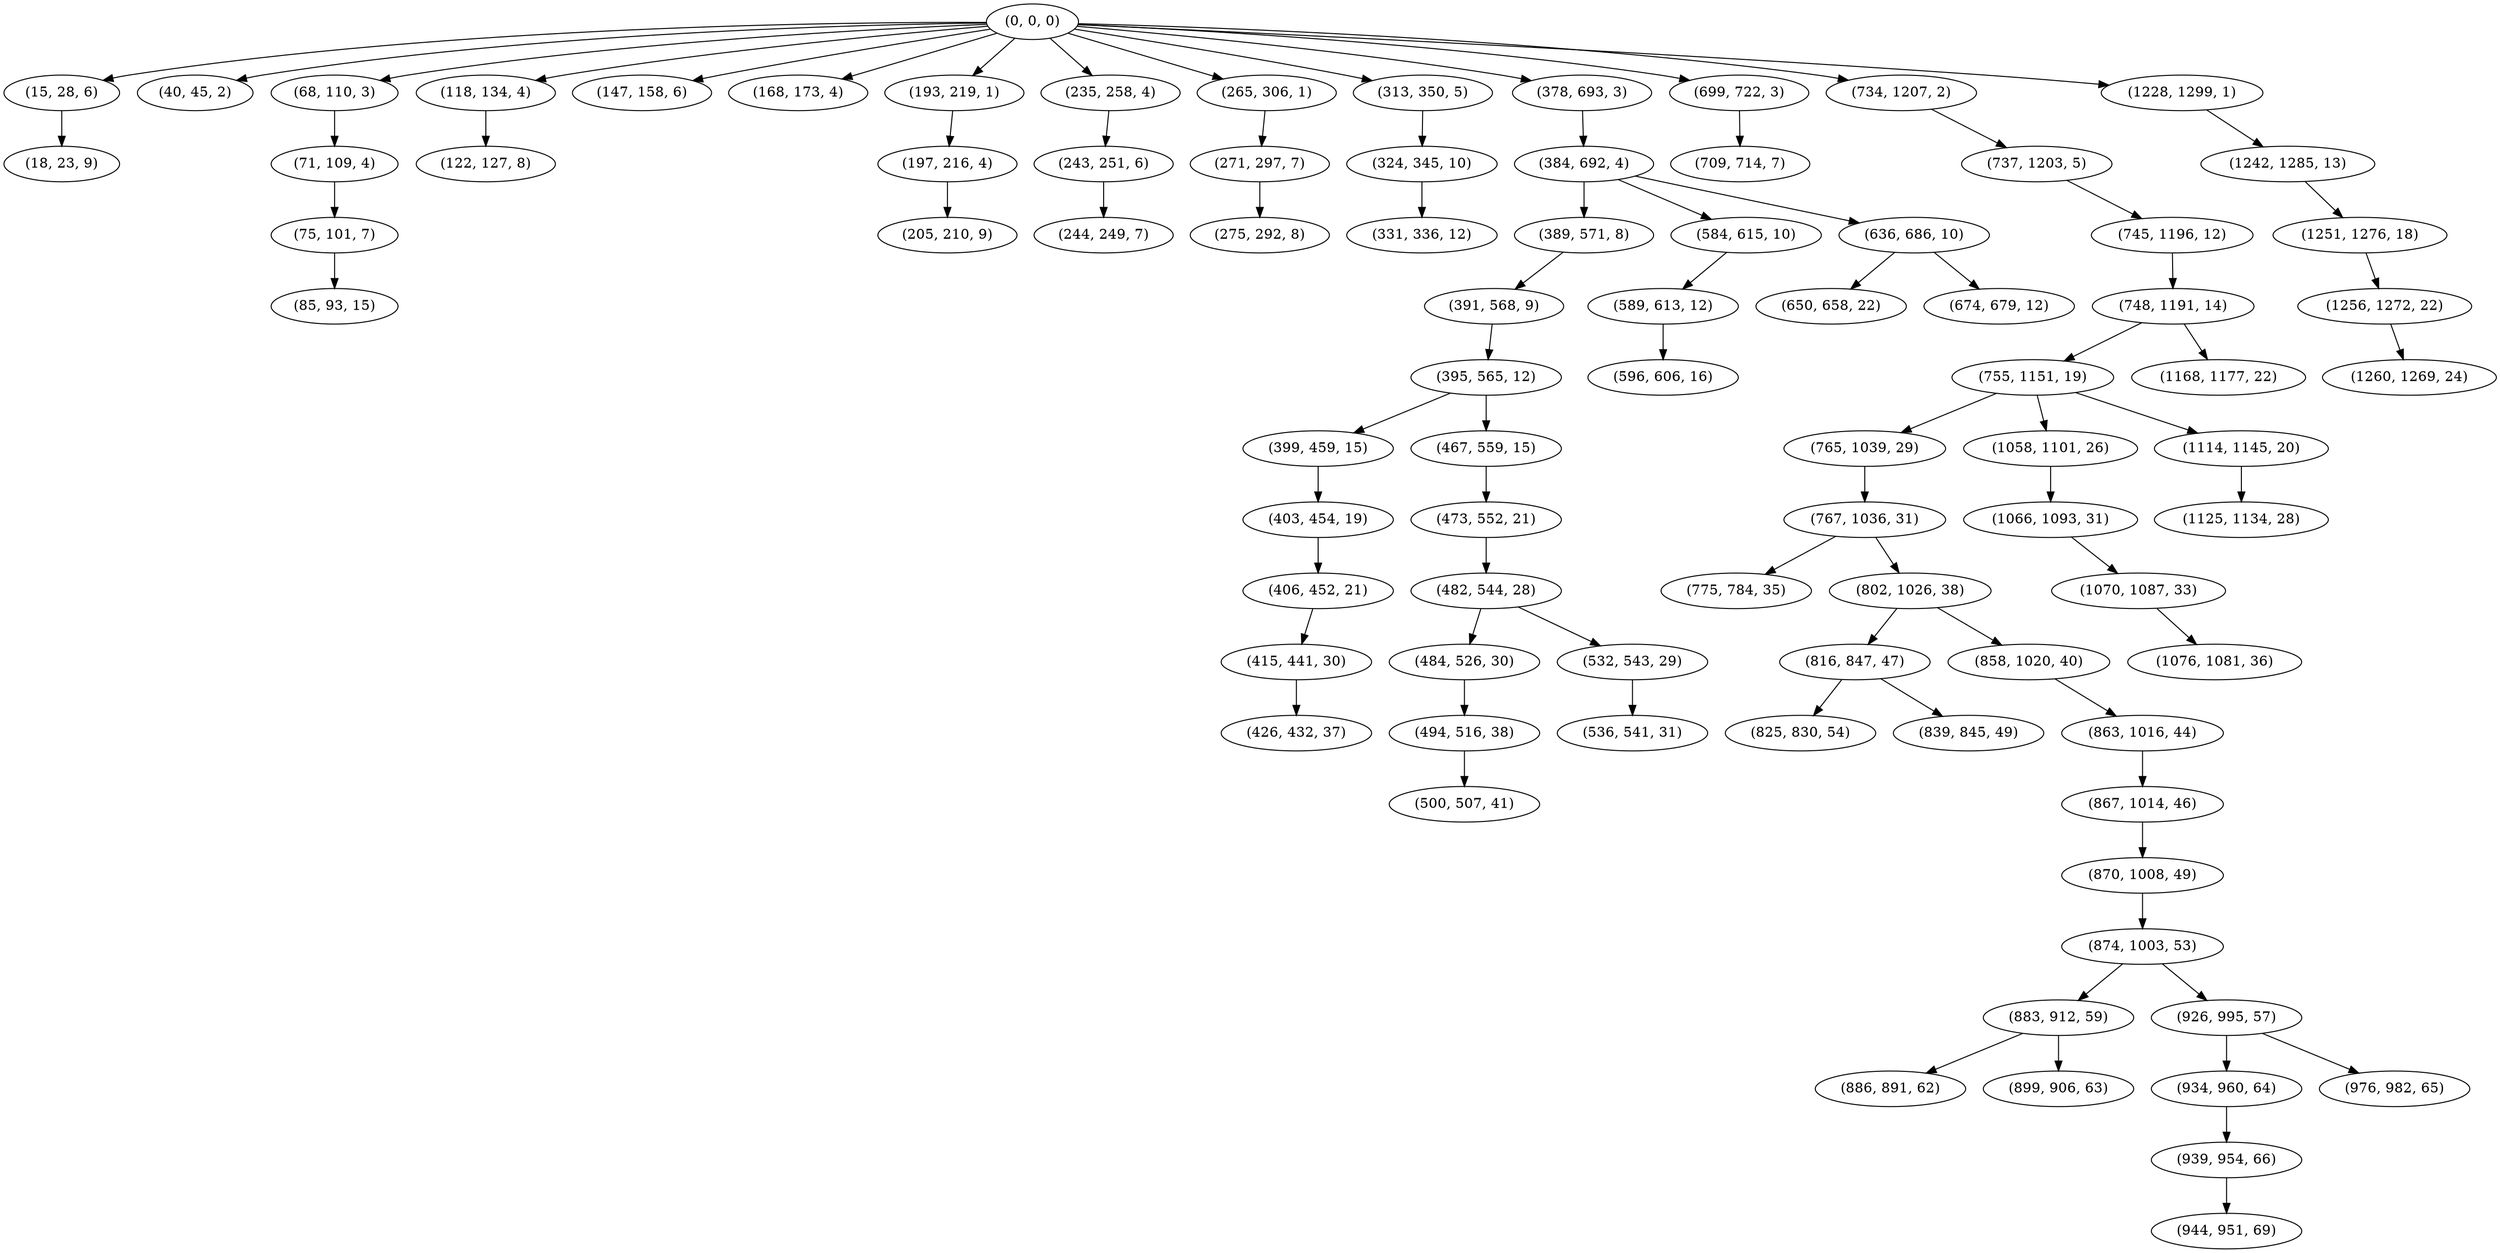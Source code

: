 digraph tree {
    "(0, 0, 0)";
    "(15, 28, 6)";
    "(18, 23, 9)";
    "(40, 45, 2)";
    "(68, 110, 3)";
    "(71, 109, 4)";
    "(75, 101, 7)";
    "(85, 93, 15)";
    "(118, 134, 4)";
    "(122, 127, 8)";
    "(147, 158, 6)";
    "(168, 173, 4)";
    "(193, 219, 1)";
    "(197, 216, 4)";
    "(205, 210, 9)";
    "(235, 258, 4)";
    "(243, 251, 6)";
    "(244, 249, 7)";
    "(265, 306, 1)";
    "(271, 297, 7)";
    "(275, 292, 8)";
    "(313, 350, 5)";
    "(324, 345, 10)";
    "(331, 336, 12)";
    "(378, 693, 3)";
    "(384, 692, 4)";
    "(389, 571, 8)";
    "(391, 568, 9)";
    "(395, 565, 12)";
    "(399, 459, 15)";
    "(403, 454, 19)";
    "(406, 452, 21)";
    "(415, 441, 30)";
    "(426, 432, 37)";
    "(467, 559, 15)";
    "(473, 552, 21)";
    "(482, 544, 28)";
    "(484, 526, 30)";
    "(494, 516, 38)";
    "(500, 507, 41)";
    "(532, 543, 29)";
    "(536, 541, 31)";
    "(584, 615, 10)";
    "(589, 613, 12)";
    "(596, 606, 16)";
    "(636, 686, 10)";
    "(650, 658, 22)";
    "(674, 679, 12)";
    "(699, 722, 3)";
    "(709, 714, 7)";
    "(734, 1207, 2)";
    "(737, 1203, 5)";
    "(745, 1196, 12)";
    "(748, 1191, 14)";
    "(755, 1151, 19)";
    "(765, 1039, 29)";
    "(767, 1036, 31)";
    "(775, 784, 35)";
    "(802, 1026, 38)";
    "(816, 847, 47)";
    "(825, 830, 54)";
    "(839, 845, 49)";
    "(858, 1020, 40)";
    "(863, 1016, 44)";
    "(867, 1014, 46)";
    "(870, 1008, 49)";
    "(874, 1003, 53)";
    "(883, 912, 59)";
    "(886, 891, 62)";
    "(899, 906, 63)";
    "(926, 995, 57)";
    "(934, 960, 64)";
    "(939, 954, 66)";
    "(944, 951, 69)";
    "(976, 982, 65)";
    "(1058, 1101, 26)";
    "(1066, 1093, 31)";
    "(1070, 1087, 33)";
    "(1076, 1081, 36)";
    "(1114, 1145, 20)";
    "(1125, 1134, 28)";
    "(1168, 1177, 22)";
    "(1228, 1299, 1)";
    "(1242, 1285, 13)";
    "(1251, 1276, 18)";
    "(1256, 1272, 22)";
    "(1260, 1269, 24)";
    "(0, 0, 0)" -> "(15, 28, 6)";
    "(0, 0, 0)" -> "(40, 45, 2)";
    "(0, 0, 0)" -> "(68, 110, 3)";
    "(0, 0, 0)" -> "(118, 134, 4)";
    "(0, 0, 0)" -> "(147, 158, 6)";
    "(0, 0, 0)" -> "(168, 173, 4)";
    "(0, 0, 0)" -> "(193, 219, 1)";
    "(0, 0, 0)" -> "(235, 258, 4)";
    "(0, 0, 0)" -> "(265, 306, 1)";
    "(0, 0, 0)" -> "(313, 350, 5)";
    "(0, 0, 0)" -> "(378, 693, 3)";
    "(0, 0, 0)" -> "(699, 722, 3)";
    "(0, 0, 0)" -> "(734, 1207, 2)";
    "(0, 0, 0)" -> "(1228, 1299, 1)";
    "(15, 28, 6)" -> "(18, 23, 9)";
    "(68, 110, 3)" -> "(71, 109, 4)";
    "(71, 109, 4)" -> "(75, 101, 7)";
    "(75, 101, 7)" -> "(85, 93, 15)";
    "(118, 134, 4)" -> "(122, 127, 8)";
    "(193, 219, 1)" -> "(197, 216, 4)";
    "(197, 216, 4)" -> "(205, 210, 9)";
    "(235, 258, 4)" -> "(243, 251, 6)";
    "(243, 251, 6)" -> "(244, 249, 7)";
    "(265, 306, 1)" -> "(271, 297, 7)";
    "(271, 297, 7)" -> "(275, 292, 8)";
    "(313, 350, 5)" -> "(324, 345, 10)";
    "(324, 345, 10)" -> "(331, 336, 12)";
    "(378, 693, 3)" -> "(384, 692, 4)";
    "(384, 692, 4)" -> "(389, 571, 8)";
    "(384, 692, 4)" -> "(584, 615, 10)";
    "(384, 692, 4)" -> "(636, 686, 10)";
    "(389, 571, 8)" -> "(391, 568, 9)";
    "(391, 568, 9)" -> "(395, 565, 12)";
    "(395, 565, 12)" -> "(399, 459, 15)";
    "(395, 565, 12)" -> "(467, 559, 15)";
    "(399, 459, 15)" -> "(403, 454, 19)";
    "(403, 454, 19)" -> "(406, 452, 21)";
    "(406, 452, 21)" -> "(415, 441, 30)";
    "(415, 441, 30)" -> "(426, 432, 37)";
    "(467, 559, 15)" -> "(473, 552, 21)";
    "(473, 552, 21)" -> "(482, 544, 28)";
    "(482, 544, 28)" -> "(484, 526, 30)";
    "(482, 544, 28)" -> "(532, 543, 29)";
    "(484, 526, 30)" -> "(494, 516, 38)";
    "(494, 516, 38)" -> "(500, 507, 41)";
    "(532, 543, 29)" -> "(536, 541, 31)";
    "(584, 615, 10)" -> "(589, 613, 12)";
    "(589, 613, 12)" -> "(596, 606, 16)";
    "(636, 686, 10)" -> "(650, 658, 22)";
    "(636, 686, 10)" -> "(674, 679, 12)";
    "(699, 722, 3)" -> "(709, 714, 7)";
    "(734, 1207, 2)" -> "(737, 1203, 5)";
    "(737, 1203, 5)" -> "(745, 1196, 12)";
    "(745, 1196, 12)" -> "(748, 1191, 14)";
    "(748, 1191, 14)" -> "(755, 1151, 19)";
    "(748, 1191, 14)" -> "(1168, 1177, 22)";
    "(755, 1151, 19)" -> "(765, 1039, 29)";
    "(755, 1151, 19)" -> "(1058, 1101, 26)";
    "(755, 1151, 19)" -> "(1114, 1145, 20)";
    "(765, 1039, 29)" -> "(767, 1036, 31)";
    "(767, 1036, 31)" -> "(775, 784, 35)";
    "(767, 1036, 31)" -> "(802, 1026, 38)";
    "(802, 1026, 38)" -> "(816, 847, 47)";
    "(802, 1026, 38)" -> "(858, 1020, 40)";
    "(816, 847, 47)" -> "(825, 830, 54)";
    "(816, 847, 47)" -> "(839, 845, 49)";
    "(858, 1020, 40)" -> "(863, 1016, 44)";
    "(863, 1016, 44)" -> "(867, 1014, 46)";
    "(867, 1014, 46)" -> "(870, 1008, 49)";
    "(870, 1008, 49)" -> "(874, 1003, 53)";
    "(874, 1003, 53)" -> "(883, 912, 59)";
    "(874, 1003, 53)" -> "(926, 995, 57)";
    "(883, 912, 59)" -> "(886, 891, 62)";
    "(883, 912, 59)" -> "(899, 906, 63)";
    "(926, 995, 57)" -> "(934, 960, 64)";
    "(926, 995, 57)" -> "(976, 982, 65)";
    "(934, 960, 64)" -> "(939, 954, 66)";
    "(939, 954, 66)" -> "(944, 951, 69)";
    "(1058, 1101, 26)" -> "(1066, 1093, 31)";
    "(1066, 1093, 31)" -> "(1070, 1087, 33)";
    "(1070, 1087, 33)" -> "(1076, 1081, 36)";
    "(1114, 1145, 20)" -> "(1125, 1134, 28)";
    "(1228, 1299, 1)" -> "(1242, 1285, 13)";
    "(1242, 1285, 13)" -> "(1251, 1276, 18)";
    "(1251, 1276, 18)" -> "(1256, 1272, 22)";
    "(1256, 1272, 22)" -> "(1260, 1269, 24)";
}
